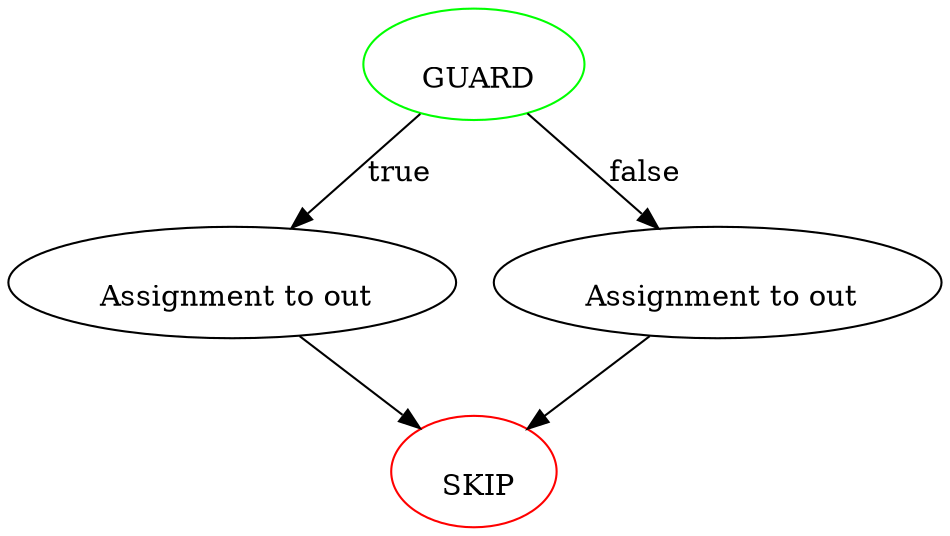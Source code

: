 digraph G {
  // Entry node
  0 [shape=ellipse, color=green];
  // Exit node
  3 [shape=ellipse, color=red];
  0 [label=" \n GUARD"];
  1 [label=" \n Assignment to out"];
  2 [label=" \n Assignment to out"];
  3 [label=" \n SKIP"];
0 -> 1 [label="true"];
0 -> 2 [label="false"];1 -> 3;
2 -> 3;
}
